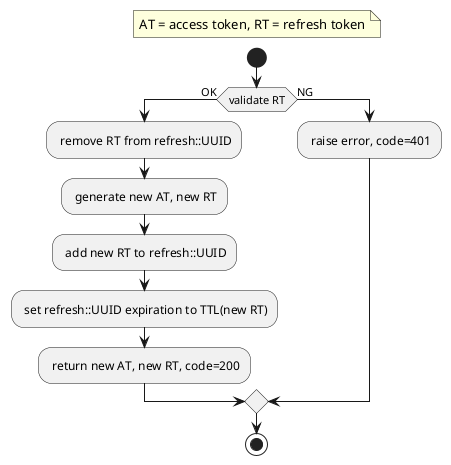 @startuml 03_refresh

floating note: AT = access token, RT = refresh token

start
if (validate RT) then (OK)
    : remove RT from refresh::UUID;
    : generate new AT, new RT;
    : add new RT to refresh::UUID;
    : set refresh::UUID expiration to TTL(new RT);
    : return new AT, new RT, code=200;
else (NG)
    : raise error, code=401;
endif
stop

@enduml

